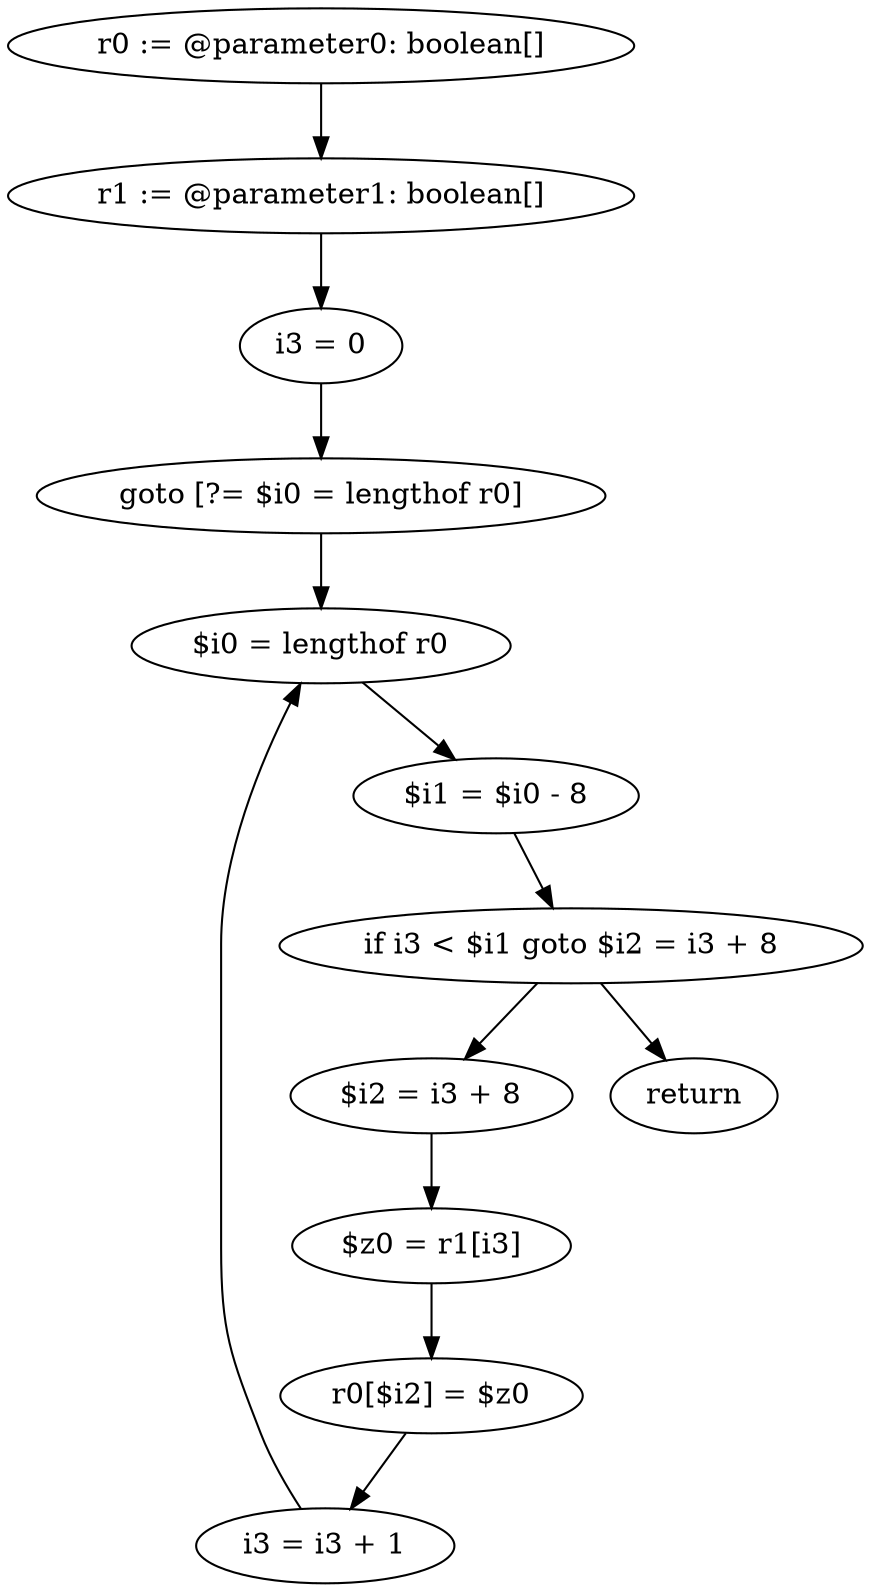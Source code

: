 digraph "unitGraph" {
    "r0 := @parameter0: boolean[]"
    "r1 := @parameter1: boolean[]"
    "i3 = 0"
    "goto [?= $i0 = lengthof r0]"
    "$i2 = i3 + 8"
    "$z0 = r1[i3]"
    "r0[$i2] = $z0"
    "i3 = i3 + 1"
    "$i0 = lengthof r0"
    "$i1 = $i0 - 8"
    "if i3 < $i1 goto $i2 = i3 + 8"
    "return"
    "r0 := @parameter0: boolean[]"->"r1 := @parameter1: boolean[]";
    "r1 := @parameter1: boolean[]"->"i3 = 0";
    "i3 = 0"->"goto [?= $i0 = lengthof r0]";
    "goto [?= $i0 = lengthof r0]"->"$i0 = lengthof r0";
    "$i2 = i3 + 8"->"$z0 = r1[i3]";
    "$z0 = r1[i3]"->"r0[$i2] = $z0";
    "r0[$i2] = $z0"->"i3 = i3 + 1";
    "i3 = i3 + 1"->"$i0 = lengthof r0";
    "$i0 = lengthof r0"->"$i1 = $i0 - 8";
    "$i1 = $i0 - 8"->"if i3 < $i1 goto $i2 = i3 + 8";
    "if i3 < $i1 goto $i2 = i3 + 8"->"return";
    "if i3 < $i1 goto $i2 = i3 + 8"->"$i2 = i3 + 8";
}
